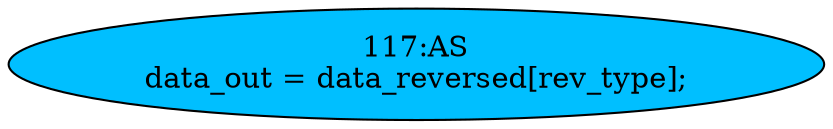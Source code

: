 strict digraph "" {
	node [label="\N"];
	"117:AS"	 [ast="<pyverilog.vparser.ast.Assign object at 0x7f3b5e3cb790>",
		def_var="['data_out']",
		fillcolor=deepskyblue,
		label="117:AS
data_out = data_reversed[rev_type];",
		statements="[]",
		style=filled,
		typ=Assign,
		use_var="['data_reversed', 'rev_type']"];
}
